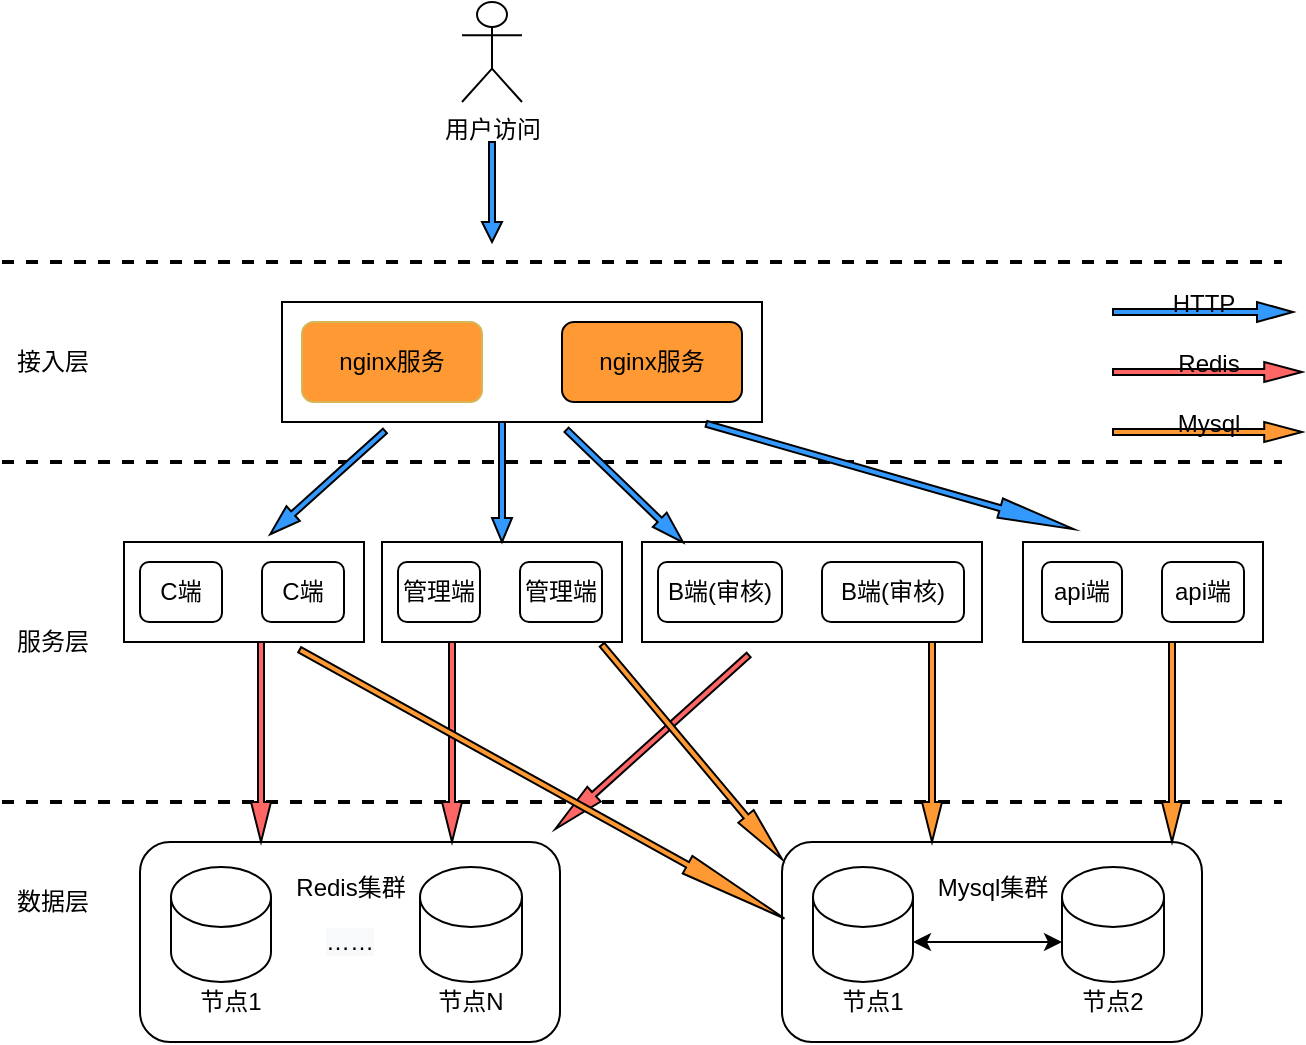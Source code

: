 <mxfile version="20.0.1" type="github">
  <diagram id="C5RBs43oDa-KdzZeNtuy" name="Page-1">
    <mxGraphModel dx="888" dy="542" grid="0" gridSize="10" guides="1" tooltips="1" connect="1" arrows="1" fold="1" page="1" pageScale="1" pageWidth="827" pageHeight="1169" math="0" shadow="0">
      <root>
        <mxCell id="WIyWlLk6GJQsqaUBKTNV-0" />
        <mxCell id="WIyWlLk6GJQsqaUBKTNV-1" parent="WIyWlLk6GJQsqaUBKTNV-0" />
        <mxCell id="DPXU2AkobKbkYW6jvcfD-3" value="" style="endArrow=none;dashed=1;html=1;rounded=0;strokeWidth=2;" edge="1" parent="WIyWlLk6GJQsqaUBKTNV-1">
          <mxGeometry width="50" height="50" relative="1" as="geometry">
            <mxPoint x="120" y="150" as="sourcePoint" />
            <mxPoint x="760" y="150" as="targetPoint" />
          </mxGeometry>
        </mxCell>
        <mxCell id="DPXU2AkobKbkYW6jvcfD-4" value="" style="endArrow=none;dashed=1;html=1;rounded=0;strokeWidth=2;" edge="1" parent="WIyWlLk6GJQsqaUBKTNV-1">
          <mxGeometry width="50" height="50" relative="1" as="geometry">
            <mxPoint x="120" y="250" as="sourcePoint" />
            <mxPoint x="760" y="250" as="targetPoint" />
          </mxGeometry>
        </mxCell>
        <mxCell id="DPXU2AkobKbkYW6jvcfD-5" value="" style="endArrow=none;dashed=1;html=1;rounded=0;strokeWidth=2;" edge="1" parent="WIyWlLk6GJQsqaUBKTNV-1">
          <mxGeometry width="50" height="50" relative="1" as="geometry">
            <mxPoint x="120" y="420" as="sourcePoint" />
            <mxPoint x="760" y="420" as="targetPoint" />
          </mxGeometry>
        </mxCell>
        <mxCell id="DPXU2AkobKbkYW6jvcfD-8" value="用户访问" style="shape=umlActor;html=1;verticalLabelPosition=bottom;verticalAlign=top;align=center;" vertex="1" parent="WIyWlLk6GJQsqaUBKTNV-1">
          <mxGeometry x="350" y="20" width="30" height="50" as="geometry" />
        </mxCell>
        <mxCell id="DPXU2AkobKbkYW6jvcfD-10" value="" style="shape=singleArrow;direction=south;whiteSpace=wrap;html=1;fillColor=#3399FF;" vertex="1" parent="WIyWlLk6GJQsqaUBKTNV-1">
          <mxGeometry x="360" y="90" width="10" height="50" as="geometry" />
        </mxCell>
        <mxCell id="DPXU2AkobKbkYW6jvcfD-11" value="" style="rounded=0;whiteSpace=wrap;html=1;" vertex="1" parent="WIyWlLk6GJQsqaUBKTNV-1">
          <mxGeometry x="260" y="170" width="240" height="60" as="geometry" />
        </mxCell>
        <mxCell id="DPXU2AkobKbkYW6jvcfD-12" value="接入层" style="text;html=1;resizable=0;autosize=1;align=center;verticalAlign=middle;points=[];fillColor=none;strokeColor=none;rounded=0;" vertex="1" parent="WIyWlLk6GJQsqaUBKTNV-1">
          <mxGeometry x="120" y="190" width="50" height="20" as="geometry" />
        </mxCell>
        <mxCell id="DPXU2AkobKbkYW6jvcfD-13" value="数据层" style="text;html=1;resizable=0;autosize=1;align=center;verticalAlign=middle;points=[];fillColor=none;strokeColor=none;rounded=0;" vertex="1" parent="WIyWlLk6GJQsqaUBKTNV-1">
          <mxGeometry x="120" y="460" width="50" height="20" as="geometry" />
        </mxCell>
        <mxCell id="DPXU2AkobKbkYW6jvcfD-14" value="服务层" style="text;html=1;resizable=0;autosize=1;align=center;verticalAlign=middle;points=[];fillColor=none;strokeColor=none;rounded=0;" vertex="1" parent="WIyWlLk6GJQsqaUBKTNV-1">
          <mxGeometry x="120" y="330" width="50" height="20" as="geometry" />
        </mxCell>
        <mxCell id="DPXU2AkobKbkYW6jvcfD-15" value="nginx服务" style="rounded=1;whiteSpace=wrap;html=1;fillColor=#FF9933;strokeColor=#d6b656;" vertex="1" parent="WIyWlLk6GJQsqaUBKTNV-1">
          <mxGeometry x="270" y="180" width="90" height="40" as="geometry" />
        </mxCell>
        <mxCell id="DPXU2AkobKbkYW6jvcfD-16" value="nginx服务" style="rounded=1;whiteSpace=wrap;html=1;fillColor=#FF9933;" vertex="1" parent="WIyWlLk6GJQsqaUBKTNV-1">
          <mxGeometry x="400" y="180" width="90" height="40" as="geometry" />
        </mxCell>
        <mxCell id="DPXU2AkobKbkYW6jvcfD-17" value="" style="rounded=0;whiteSpace=wrap;html=1;fillColor=#FFFFFF;" vertex="1" parent="WIyWlLk6GJQsqaUBKTNV-1">
          <mxGeometry x="181" y="290" width="120" height="50" as="geometry" />
        </mxCell>
        <mxCell id="DPXU2AkobKbkYW6jvcfD-21" value="C端&lt;span style=&quot;color: rgba(0, 0, 0, 0); font-family: monospace; font-size: 0px; text-align: start;&quot;&gt;%3CmxGraphModel%3E%3Croot%3E%3CmxCell%20id%3D%220%22%2F%3E%3CmxCell%20id%3D%221%22%20parent%3D%220%22%2F%3E%3CmxCell%20id%3D%222%22%20value%3D%22%22%20style%3D%22rounded%3D0%3BwhiteSpace%3Dwrap%3Bhtml%3D1%3BfillColor%3D%23FFFFFF%3B%22%20vertex%3D%221%22%20parent%3D%221%22%3E%3CmxGeometry%20x%3D%22180%22%20y%3D%22290%22%20width%3D%22120%22%20height%3D%2260%22%20as%3D%22geometry%22%2F%3E%3C%2FmxCell%3E%3C%2Froot%3E%3C%2FmxGraphModel%3E&lt;/span&gt;" style="rounded=1;whiteSpace=wrap;html=1;fillColor=#FFFFFF;" vertex="1" parent="WIyWlLk6GJQsqaUBKTNV-1">
          <mxGeometry x="189" y="300" width="41" height="30" as="geometry" />
        </mxCell>
        <mxCell id="DPXU2AkobKbkYW6jvcfD-22" value="C端&lt;span style=&quot;color: rgba(0, 0, 0, 0); font-family: monospace; font-size: 0px; text-align: start;&quot;&gt;%3CmxGraphModel%3E%3Croot%3E%3CmxCell%20id%3D%220%22%2F%3E%3CmxCell%20id%3D%221%22%20parent%3D%220%22%2F%3E%3CmxCell%20id%3D%222%22%20value%3D%22%22%20style%3D%22rounded%3D0%3BwhiteSpace%3Dwrap%3Bhtml%3D1%3BfillColor%3D%23FFFFFF%3B%22%20vertex%3D%221%22%20parent%3D%221%22%3E%3CmxGeometry%20x%3D%22180%22%20y%3D%22290%22%20width%3D%22120%22%20height%3D%2260%22%20as%3D%22geometry%22%2F%3E%3C%2FmxCell%3E%3C%2Froot%3E%3C%2FmxGraphModel%3E&lt;/span&gt;" style="rounded=1;whiteSpace=wrap;html=1;fillColor=#FFFFFF;" vertex="1" parent="WIyWlLk6GJQsqaUBKTNV-1">
          <mxGeometry x="250" y="300" width="41" height="30" as="geometry" />
        </mxCell>
        <mxCell id="DPXU2AkobKbkYW6jvcfD-24" value="" style="rounded=0;whiteSpace=wrap;html=1;fillColor=#FFFFFF;" vertex="1" parent="WIyWlLk6GJQsqaUBKTNV-1">
          <mxGeometry x="310" y="290" width="120" height="50" as="geometry" />
        </mxCell>
        <mxCell id="DPXU2AkobKbkYW6jvcfD-25" value="管理端&lt;span style=&quot;color: rgba(0, 0, 0, 0); font-family: monospace; font-size: 0px; text-align: start;&quot;&gt;%3CmxGraphModel%3E%3Croot%3E%3CmxCell%20id%3D%220%22%2F%3E%3CmxCell%20id%3D%221%22%20parent%3D%220%22%2F%3E%3CmxCell%20id%3D%222%22%20value%3D%22%22%20style%3D%22rounded%3D0%3BwhiteSpace%3Dwrap%3Bhtml%3D1%3BfillColor%3D%23FFFFFF%3B%22%20vertex%3D%221%22%20parent%3D%221%22%3E%3CmxGeometry%20x%3D%22180%22%20y%3D%22290%22%20width%3D%22120%22%20height%3D%2260%22%20as%3D%22geometry%22%2F%3E%3C%2FmxCell%3E%3C%2Froot%3E%3C%2FmxGraphModel%3E&lt;/span&gt;" style="rounded=1;whiteSpace=wrap;html=1;fillColor=#FFFFFF;" vertex="1" parent="WIyWlLk6GJQsqaUBKTNV-1">
          <mxGeometry x="318" y="300" width="41" height="30" as="geometry" />
        </mxCell>
        <mxCell id="DPXU2AkobKbkYW6jvcfD-26" value="管理端" style="rounded=1;whiteSpace=wrap;html=1;fillColor=#FFFFFF;" vertex="1" parent="WIyWlLk6GJQsqaUBKTNV-1">
          <mxGeometry x="379" y="300" width="41" height="30" as="geometry" />
        </mxCell>
        <mxCell id="DPXU2AkobKbkYW6jvcfD-27" value="" style="rounded=0;whiteSpace=wrap;html=1;fillColor=#FFFFFF;" vertex="1" parent="WIyWlLk6GJQsqaUBKTNV-1">
          <mxGeometry x="440" y="290" width="170" height="50" as="geometry" />
        </mxCell>
        <mxCell id="DPXU2AkobKbkYW6jvcfD-28" value="B端(审核)" style="rounded=1;whiteSpace=wrap;html=1;fillColor=#FFFFFF;" vertex="1" parent="WIyWlLk6GJQsqaUBKTNV-1">
          <mxGeometry x="448" y="300" width="62" height="30" as="geometry" />
        </mxCell>
        <mxCell id="DPXU2AkobKbkYW6jvcfD-29" value="B端(审核)" style="rounded=1;whiteSpace=wrap;html=1;fillColor=#FFFFFF;" vertex="1" parent="WIyWlLk6GJQsqaUBKTNV-1">
          <mxGeometry x="530" y="300" width="71" height="30" as="geometry" />
        </mxCell>
        <mxCell id="DPXU2AkobKbkYW6jvcfD-30" value="" style="rounded=0;whiteSpace=wrap;html=1;fillColor=#FFFFFF;" vertex="1" parent="WIyWlLk6GJQsqaUBKTNV-1">
          <mxGeometry x="630.5" y="290" width="120" height="50" as="geometry" />
        </mxCell>
        <mxCell id="DPXU2AkobKbkYW6jvcfD-31" value="api端&lt;span style=&quot;color: rgba(0, 0, 0, 0); font-family: monospace; font-size: 0px; text-align: start;&quot;&gt;%3CmxGraphModel%3E%3Croot%3E%3CmxCell%20id%3D%220%22%2F%3E%3CmxCell%20id%3D%221%22%20parent%3D%220%22%2F%3E%3CmxCell%20id%3D%222%22%20value%3D%22%22%20style%3D%22rounded%3D0%3BwhiteSpace%3Dwrap%3Bhtml%3D1%3BfillColor%3D%23FFFFFF%3B%22%20vertex%3D%221%22%20parent%3D%221%22%3E%3CmxGeometry%20x%3D%22180%22%20y%3D%22290%22%20width%3D%22120%22%20height%3D%2260%22%20as%3D%22geometry%22%2F%3E%3C%2FmxCell%3E%3C%2Froot%3E%3C%2FmxGraphModel%3E&lt;/span&gt;" style="rounded=1;whiteSpace=wrap;html=1;fillColor=#FFFFFF;" vertex="1" parent="WIyWlLk6GJQsqaUBKTNV-1">
          <mxGeometry x="640" y="300" width="40" height="30" as="geometry" />
        </mxCell>
        <mxCell id="DPXU2AkobKbkYW6jvcfD-32" value="api端&lt;span style=&quot;color: rgba(0, 0, 0, 0); font-family: monospace; font-size: 0px; text-align: start;&quot;&gt;%3CmxGraphModel%3E%3Croot%3E%3CmxCell%20id%3D%220%22%2F%3E%3CmxCell%20id%3D%221%22%20parent%3D%220%22%2F%3E%3CmxCell%20id%3D%222%22%20value%3D%22%22%20style%3D%22rounded%3D0%3BwhiteSpace%3Dwrap%3Bhtml%3D1%3BfillColor%3D%23FFFFFF%3B%22%20vertex%3D%221%22%20parent%3D%221%22%3E%3CmxGeometry%20x%3D%22180%22%20y%3D%22290%22%20width%3D%22120%22%20height%3D%2260%22%20as%3D%22geometry%22%2F%3E%3C%2FmxCell%3E%3C%2Froot%3E%3C%2FmxGraphModel%3E&lt;/span&gt;" style="rounded=1;whiteSpace=wrap;html=1;fillColor=#FFFFFF;" vertex="1" parent="WIyWlLk6GJQsqaUBKTNV-1">
          <mxGeometry x="700" y="300" width="41" height="30" as="geometry" />
        </mxCell>
        <mxCell id="DPXU2AkobKbkYW6jvcfD-33" value="&lt;meta charset=&quot;utf-8&quot;&gt;&lt;span style=&quot;color: rgb(0, 0, 0); font-family: Helvetica; font-size: 12px; font-style: normal; font-variant-ligatures: normal; font-variant-caps: normal; font-weight: 400; letter-spacing: normal; orphans: 2; text-align: center; text-indent: 0px; text-transform: none; widows: 2; word-spacing: 0px; -webkit-text-stroke-width: 0px; background-color: rgb(248, 249, 250); text-decoration-thickness: initial; text-decoration-style: initial; text-decoration-color: initial; float: none; display: inline !important;&quot;&gt;……&lt;/span&gt;" style="rounded=1;whiteSpace=wrap;html=1;fillColor=#FFFFFF;" vertex="1" parent="WIyWlLk6GJQsqaUBKTNV-1">
          <mxGeometry x="189" y="440" width="210" height="100" as="geometry" />
        </mxCell>
        <mxCell id="DPXU2AkobKbkYW6jvcfD-34" value="" style="shape=cylinder3;whiteSpace=wrap;html=1;boundedLbl=1;backgroundOutline=1;size=15;fillColor=#FFFFFF;" vertex="1" parent="WIyWlLk6GJQsqaUBKTNV-1">
          <mxGeometry x="204.5" y="452.5" width="50" height="57.5" as="geometry" />
        </mxCell>
        <mxCell id="DPXU2AkobKbkYW6jvcfD-35" value="" style="shape=cylinder3;whiteSpace=wrap;html=1;boundedLbl=1;backgroundOutline=1;size=15;fillColor=#FFFFFF;" vertex="1" parent="WIyWlLk6GJQsqaUBKTNV-1">
          <mxGeometry x="329" y="452.5" width="51" height="57.5" as="geometry" />
        </mxCell>
        <mxCell id="DPXU2AkobKbkYW6jvcfD-36" value="Redis集群" style="text;html=1;resizable=0;autosize=1;align=center;verticalAlign=middle;points=[];fillColor=none;strokeColor=none;rounded=0;" vertex="1" parent="WIyWlLk6GJQsqaUBKTNV-1">
          <mxGeometry x="259" y="452.5" width="70" height="20" as="geometry" />
        </mxCell>
        <mxCell id="DPXU2AkobKbkYW6jvcfD-37" value="节点1" style="text;html=1;resizable=0;autosize=1;align=center;verticalAlign=middle;points=[];fillColor=none;strokeColor=none;rounded=0;" vertex="1" parent="WIyWlLk6GJQsqaUBKTNV-1">
          <mxGeometry x="209" y="510" width="50" height="20" as="geometry" />
        </mxCell>
        <mxCell id="DPXU2AkobKbkYW6jvcfD-38" value="节点N" style="text;html=1;resizable=0;autosize=1;align=center;verticalAlign=middle;points=[];fillColor=none;strokeColor=none;rounded=0;" vertex="1" parent="WIyWlLk6GJQsqaUBKTNV-1">
          <mxGeometry x="329" y="510" width="50" height="20" as="geometry" />
        </mxCell>
        <mxCell id="DPXU2AkobKbkYW6jvcfD-39" value="" style="rounded=1;whiteSpace=wrap;html=1;fillColor=#FFFFFF;" vertex="1" parent="WIyWlLk6GJQsqaUBKTNV-1">
          <mxGeometry x="510" y="440" width="210" height="100" as="geometry" />
        </mxCell>
        <mxCell id="DPXU2AkobKbkYW6jvcfD-40" value="" style="shape=cylinder3;whiteSpace=wrap;html=1;boundedLbl=1;backgroundOutline=1;size=15;fillColor=#FFFFFF;" vertex="1" parent="WIyWlLk6GJQsqaUBKTNV-1">
          <mxGeometry x="525.5" y="452.5" width="50" height="57.5" as="geometry" />
        </mxCell>
        <mxCell id="DPXU2AkobKbkYW6jvcfD-41" value="" style="shape=cylinder3;whiteSpace=wrap;html=1;boundedLbl=1;backgroundOutline=1;size=15;fillColor=#FFFFFF;" vertex="1" parent="WIyWlLk6GJQsqaUBKTNV-1">
          <mxGeometry x="650" y="452.5" width="51" height="57.5" as="geometry" />
        </mxCell>
        <mxCell id="DPXU2AkobKbkYW6jvcfD-42" value="Mysql集群" style="text;html=1;resizable=0;autosize=1;align=center;verticalAlign=middle;points=[];fillColor=none;strokeColor=none;rounded=0;" vertex="1" parent="WIyWlLk6GJQsqaUBKTNV-1">
          <mxGeometry x="575" y="452.5" width="80" height="20" as="geometry" />
        </mxCell>
        <mxCell id="DPXU2AkobKbkYW6jvcfD-43" value="节点1" style="text;html=1;resizable=0;autosize=1;align=center;verticalAlign=middle;points=[];fillColor=none;strokeColor=none;rounded=0;" vertex="1" parent="WIyWlLk6GJQsqaUBKTNV-1">
          <mxGeometry x="530" y="510" width="50" height="20" as="geometry" />
        </mxCell>
        <mxCell id="DPXU2AkobKbkYW6jvcfD-44" value="节点2" style="text;html=1;resizable=0;autosize=1;align=center;verticalAlign=middle;points=[];fillColor=none;strokeColor=none;rounded=0;" vertex="1" parent="WIyWlLk6GJQsqaUBKTNV-1">
          <mxGeometry x="650" y="510" width="50" height="20" as="geometry" />
        </mxCell>
        <mxCell id="DPXU2AkobKbkYW6jvcfD-45" value="" style="endArrow=classic;startArrow=classic;html=1;rounded=0;" edge="1" parent="WIyWlLk6GJQsqaUBKTNV-1">
          <mxGeometry width="50" height="50" relative="1" as="geometry">
            <mxPoint x="575.5" y="490" as="sourcePoint" />
            <mxPoint x="650" y="490" as="targetPoint" />
            <Array as="points">
              <mxPoint x="630" y="490" />
            </Array>
          </mxGeometry>
        </mxCell>
        <mxCell id="DPXU2AkobKbkYW6jvcfD-50" value="" style="shape=singleArrow;direction=south;whiteSpace=wrap;html=1;fillColor=#3399FF;rotation=48;" vertex="1" parent="WIyWlLk6GJQsqaUBKTNV-1">
          <mxGeometry x="277.79" y="221.69" width="10" height="77.19" as="geometry" />
        </mxCell>
        <mxCell id="DPXU2AkobKbkYW6jvcfD-52" value="" style="shape=singleArrow;direction=south;whiteSpace=wrap;html=1;fillColor=#3399FF;" vertex="1" parent="WIyWlLk6GJQsqaUBKTNV-1">
          <mxGeometry x="365" y="230" width="10" height="60" as="geometry" />
        </mxCell>
        <mxCell id="DPXU2AkobKbkYW6jvcfD-53" value="" style="shape=singleArrow;direction=south;whiteSpace=wrap;html=1;fillColor=#3399FF;rotation=314;" vertex="1" parent="WIyWlLk6GJQsqaUBKTNV-1">
          <mxGeometry x="426.4" y="221.53" width="10" height="81" as="geometry" />
        </mxCell>
        <mxCell id="DPXU2AkobKbkYW6jvcfD-54" value="" style="shape=singleArrow;direction=south;whiteSpace=wrap;html=1;fillColor=#3399FF;rotation=286;" vertex="1" parent="WIyWlLk6GJQsqaUBKTNV-1">
          <mxGeometry x="559" y="161.76" width="10" height="191" as="geometry" />
        </mxCell>
        <mxCell id="DPXU2AkobKbkYW6jvcfD-57" value="HTTP" style="shape=singleArrow;direction=east;whiteSpace=wrap;html=1;fillColor=#3399FF;verticalAlign=bottom;" vertex="1" parent="WIyWlLk6GJQsqaUBKTNV-1">
          <mxGeometry x="675.5" y="170" width="90" height="10" as="geometry" />
        </mxCell>
        <mxCell id="DPXU2AkobKbkYW6jvcfD-60" value="" style="shape=singleArrow;direction=south;whiteSpace=wrap;html=1;fillColor=#FF6666;" vertex="1" parent="WIyWlLk6GJQsqaUBKTNV-1">
          <mxGeometry x="244.5" y="340" width="10" height="100" as="geometry" />
        </mxCell>
        <mxCell id="DPXU2AkobKbkYW6jvcfD-61" value="" style="shape=singleArrow;direction=south;whiteSpace=wrap;html=1;fillColor=#FF6666;" vertex="1" parent="WIyWlLk6GJQsqaUBKTNV-1">
          <mxGeometry x="340" y="340" width="10" height="100" as="geometry" />
        </mxCell>
        <mxCell id="DPXU2AkobKbkYW6jvcfD-62" value="" style="shape=singleArrow;direction=south;whiteSpace=wrap;html=1;fillColor=#FF6666;rotation=48;" vertex="1" parent="WIyWlLk6GJQsqaUBKTNV-1">
          <mxGeometry x="440" y="325" width="10" height="130" as="geometry" />
        </mxCell>
        <mxCell id="DPXU2AkobKbkYW6jvcfD-64" value="" style="shape=singleArrow;direction=south;whiteSpace=wrap;html=1;fillColor=#FF9933;" vertex="1" parent="WIyWlLk6GJQsqaUBKTNV-1">
          <mxGeometry x="700" y="340" width="10" height="100" as="geometry" />
        </mxCell>
        <mxCell id="DPXU2AkobKbkYW6jvcfD-65" value="" style="shape=singleArrow;direction=south;whiteSpace=wrap;html=1;fillColor=#FF9933;" vertex="1" parent="WIyWlLk6GJQsqaUBKTNV-1">
          <mxGeometry x="580" y="340" width="10" height="100" as="geometry" />
        </mxCell>
        <mxCell id="DPXU2AkobKbkYW6jvcfD-66" value="" style="shape=singleArrow;direction=south;whiteSpace=wrap;html=1;fillColor=#FF9933;rotation=320;" vertex="1" parent="WIyWlLk6GJQsqaUBKTNV-1">
          <mxGeometry x="460" y="325" width="10" height="140" as="geometry" />
        </mxCell>
        <mxCell id="DPXU2AkobKbkYW6jvcfD-67" value="" style="shape=singleArrow;direction=south;whiteSpace=wrap;html=1;fillColor=#FF9933;rotation=299;" vertex="1" parent="WIyWlLk6GJQsqaUBKTNV-1">
          <mxGeometry x="385.04" y="272.49" width="10" height="277.16" as="geometry" />
        </mxCell>
        <mxCell id="DPXU2AkobKbkYW6jvcfD-68" value="Redis" style="shape=singleArrow;direction=east;whiteSpace=wrap;html=1;fillColor=#FF6666;verticalAlign=bottom;" vertex="1" parent="WIyWlLk6GJQsqaUBKTNV-1">
          <mxGeometry x="675.51" y="200" width="94.5" height="10" as="geometry" />
        </mxCell>
        <mxCell id="DPXU2AkobKbkYW6jvcfD-69" value="Mysql" style="shape=singleArrow;direction=east;whiteSpace=wrap;html=1;fillColor=#FF9933;verticalAlign=bottom;" vertex="1" parent="WIyWlLk6GJQsqaUBKTNV-1">
          <mxGeometry x="675.5" y="230" width="94.5" height="10" as="geometry" />
        </mxCell>
      </root>
    </mxGraphModel>
  </diagram>
</mxfile>
